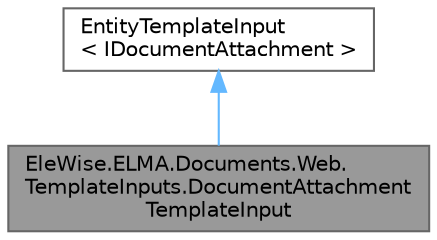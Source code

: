 digraph "EleWise.ELMA.Documents.Web.TemplateInputs.DocumentAttachmentTemplateInput"
{
 // LATEX_PDF_SIZE
  bgcolor="transparent";
  edge [fontname=Helvetica,fontsize=10,labelfontname=Helvetica,labelfontsize=10];
  node [fontname=Helvetica,fontsize=10,shape=box,height=0.2,width=0.4];
  Node1 [id="Node000001",label="EleWise.ELMA.Documents.Web.\lTemplateInputs.DocumentAttachment\lTemplateInput",height=0.2,width=0.4,color="gray40", fillcolor="grey60", style="filled", fontcolor="black",tooltip="Класс для форматирования объектов с типом \"Прикрепленный документ\" при формтировании по шаблону"];
  Node2 -> Node1 [id="edge1_Node000001_Node000002",dir="back",color="steelblue1",style="solid",tooltip=" "];
  Node2 [id="Node000002",label="EntityTemplateInput\l\< IDocumentAttachment \>",height=0.2,width=0.4,color="gray40", fillcolor="white", style="filled",tooltip=" "];
}
